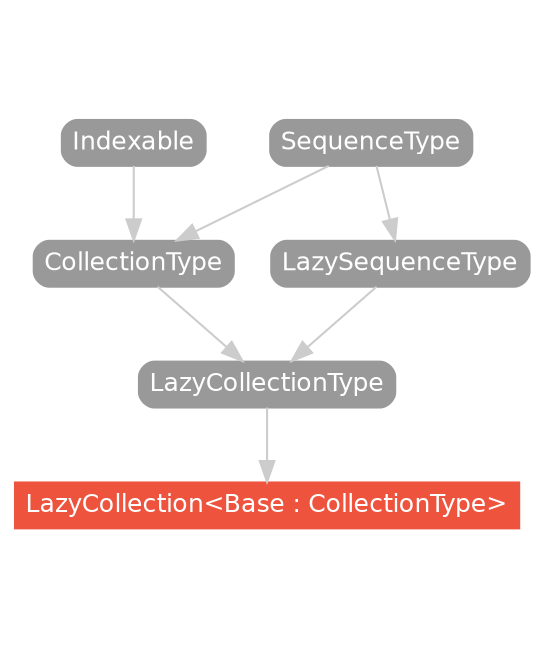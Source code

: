 strict digraph "LazyCollection<Base : CollectionType> - Type Hierarchy - SwiftDoc.org" {
    pad="0.1,0.8"
    node [shape=box, style="filled,rounded", color="#999999", fillcolor="#999999", fontcolor=white, fontname=Helvetica, fontnames="Helvetica,sansserif", fontsize=12, margin="0.07,0.05", height="0.3"]
    edge [color="#cccccc"]
    "CollectionType" [URL="/protocol/CollectionType/hierarchy/"]
    "Indexable" [URL="/protocol/Indexable/hierarchy/"]
    "LazyCollection<Base : CollectionType>" [URL="/type/LazyCollection/", style="filled", fillcolor="#ee543d", color="#ee543d"]
    "LazyCollectionType" [URL="/protocol/LazyCollectionType/hierarchy/"]
    "LazySequenceType" [URL="/protocol/LazySequenceType/hierarchy/"]
    "SequenceType" [URL="/protocol/SequenceType/hierarchy/"]    "LazyCollectionType" -> "LazyCollection<Base : CollectionType>"
    "CollectionType" -> "LazyCollectionType"
    "LazySequenceType" -> "LazyCollectionType"
    "Indexable" -> "CollectionType"
    "SequenceType" -> "CollectionType"
    "SequenceType" -> "LazySequenceType"
    subgraph Types {
        rank = max; "LazyCollection<Base : CollectionType>";
    }
}